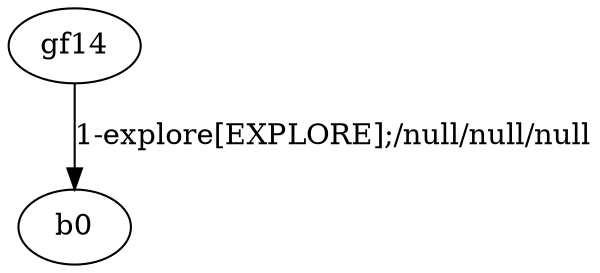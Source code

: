 # Total number of goals covered by this test: 1
# gf14 --> b0

digraph g {
"gf14" -> "b0" [label = "1-explore[EXPLORE];/null/null/null"];
}